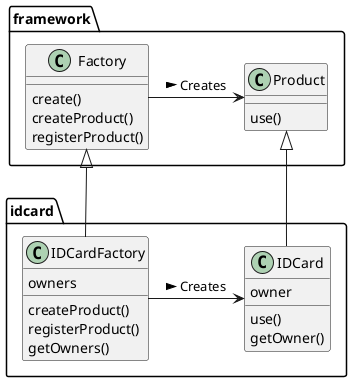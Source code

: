 @startuml

package "framework" {
  class Factory {
    create()
    createProduct()
    registerProduct()
  }

  class Product {
    use()
  }
}

package "idcard" {
  class IDCardFactory {
    owners
    createProduct()
    registerProduct()
    getOwners()
  }

  class IDCard {
    owner
    use()
    getOwner()
  }
}

Factory <|-down- IDCardFactory
Product <|-down- IDCard
Product <-left- Factory : Creates <
IDCard <-left- IDCardFactory : Creates <
@enduml
